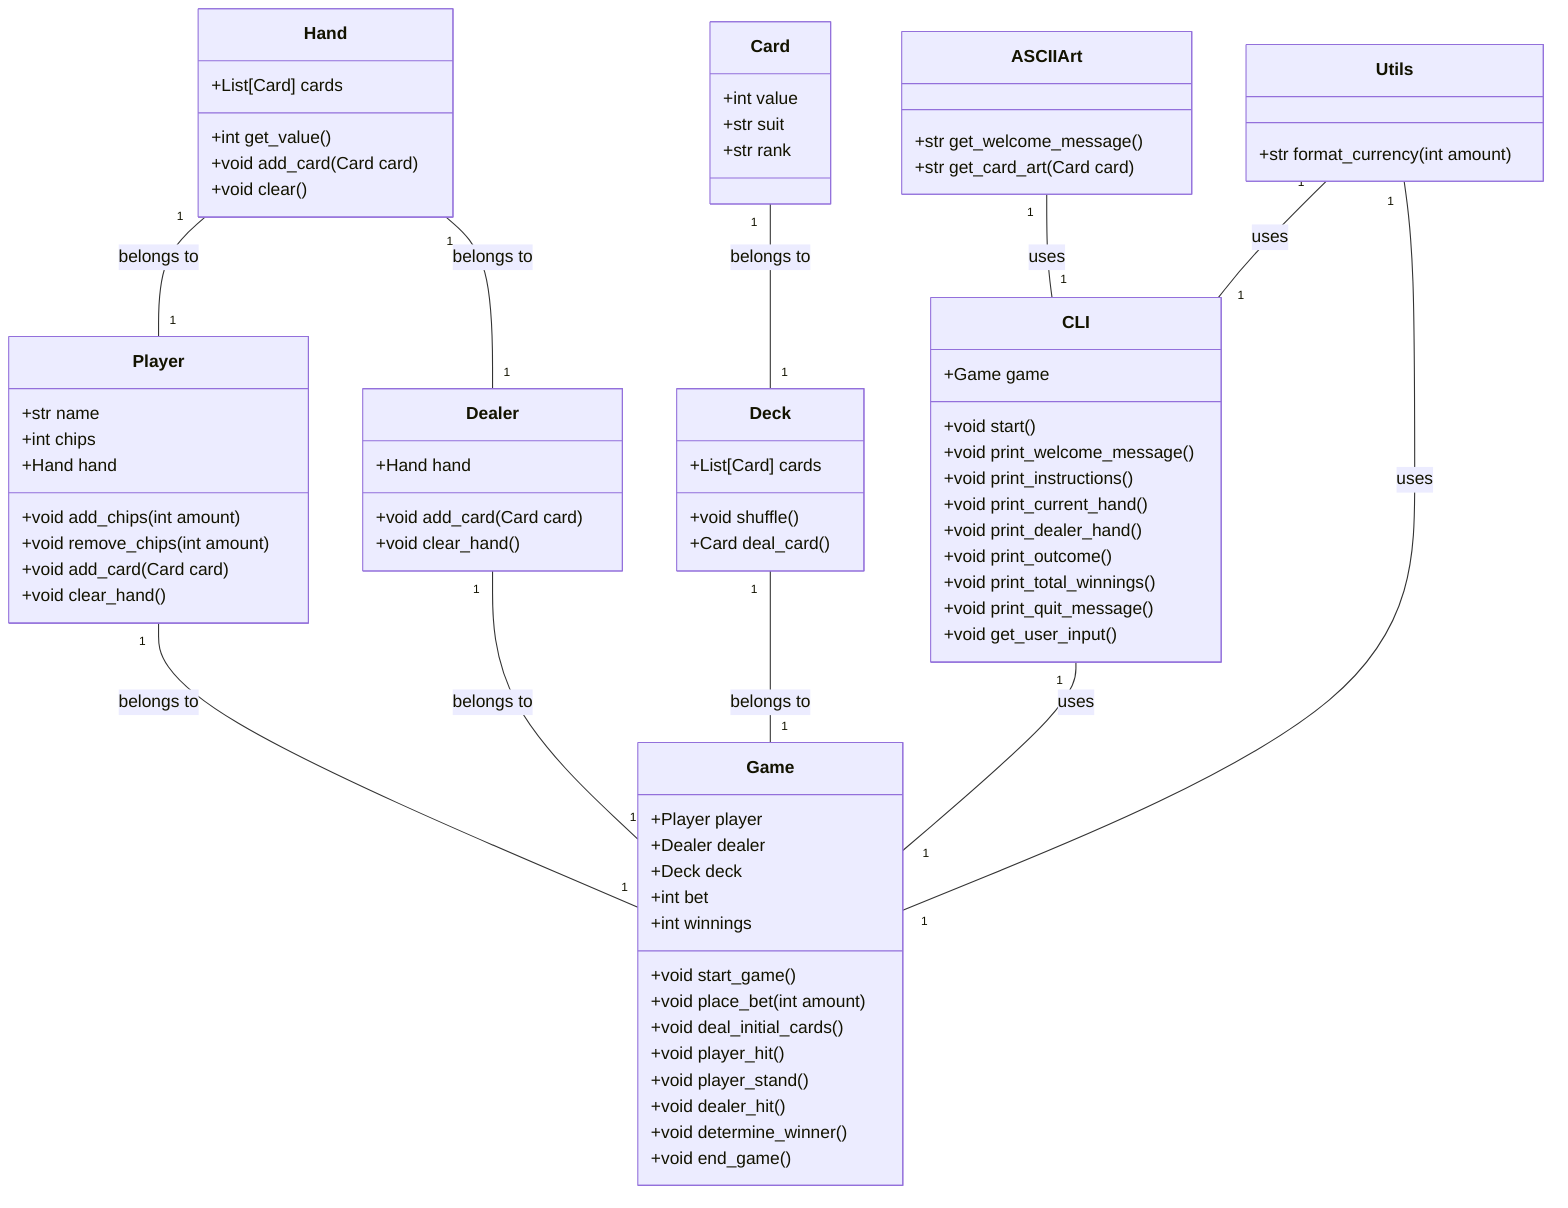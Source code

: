 classDiagram
    class Card{
        +int value
        +str suit
        +str rank
    }
    class Deck{
        +List[Card] cards
        +void shuffle()
        +Card deal_card()
    }
    class Hand{
        +List[Card] cards
        +int get_value()
        +void add_card(Card card)
        +void clear()
    }
    class Player{
        +str name
        +int chips
        +Hand hand
        +void add_chips(int amount)
        +void remove_chips(int amount)
        +void add_card(Card card)
        +void clear_hand()
    }
    class Dealer{
        +Hand hand
        +void add_card(Card card)
        +void clear_hand()
    }
    class Game{
        +Player player
        +Dealer dealer
        +Deck deck
        +int bet
        +int winnings
        +void start_game()
        +void place_bet(int amount)
        +void deal_initial_cards()
        +void player_hit()
        +void player_stand()
        +void dealer_hit()
        +void determine_winner()
        +void end_game()
    }
    class CLI{
        +Game game
        +void start()
        +void print_welcome_message()
        +void print_instructions()
        +void print_current_hand()
        +void print_dealer_hand()
        +void print_outcome()
        +void print_total_winnings()
        +void print_quit_message()
        +void get_user_input()
    }
    class ASCIIArt{
        +str get_welcome_message()
        +str get_card_art(Card card)
    }
    class Utils{
        +str format_currency(int amount)
    }
    Card "1" -- "1" Deck: belongs to
    Hand "1" -- "1" Player: belongs to
    Hand "1" -- "1" Dealer: belongs to
    Player "1" -- "1" Game: belongs to
    Dealer "1" -- "1" Game: belongs to
    Deck "1" -- "1" Game: belongs to
    CLI "1" -- "1" Game: uses
    ASCIIArt "1" -- "1" CLI: uses
    Utils "1" -- "1" CLI: uses
    Utils "1" -- "1" Game: uses